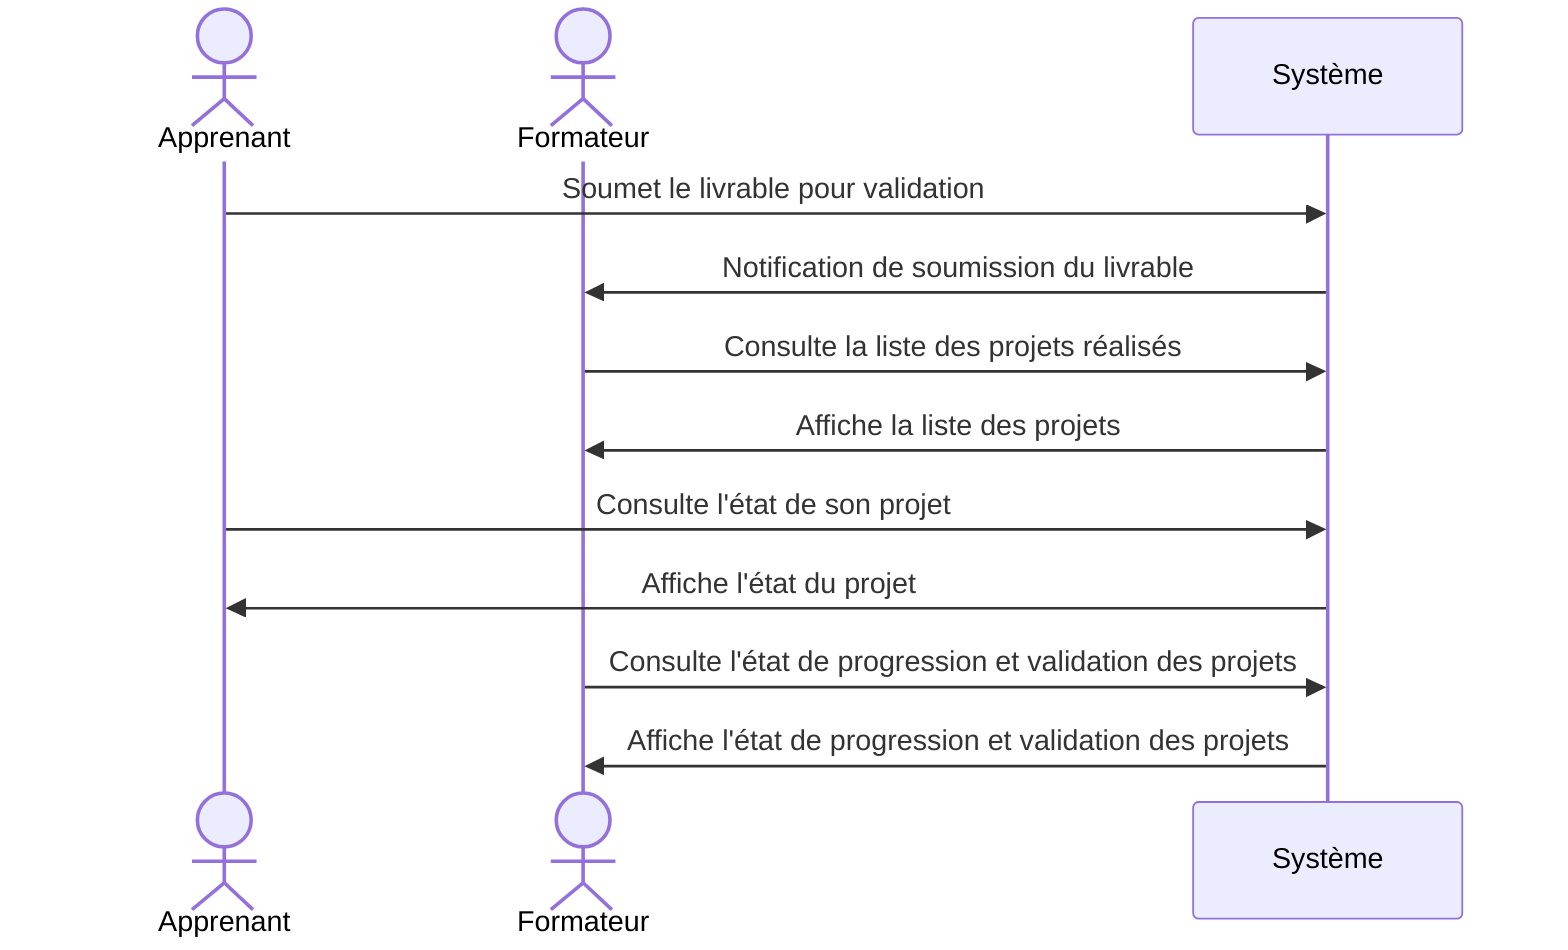 sequenceDiagram
    actor Apprenant as Apprenant
    actor Formateur as Formateur
    participant Système as Système

    Apprenant ->> Système: Soumet le livrable pour validation
    Système ->> Formateur: Notification de soumission du livrable

    Formateur ->> Système: Consulte la liste des projets réalisés
    Système ->> Formateur: Affiche la liste des projets

    Apprenant ->> Système: Consulte l'état de son projet
    Système ->> Apprenant: Affiche l'état du projet

    Formateur ->> Système: Consulte l'état de progression et validation des projets
    Système ->> Formateur: Affiche l'état de progression et validation des projets